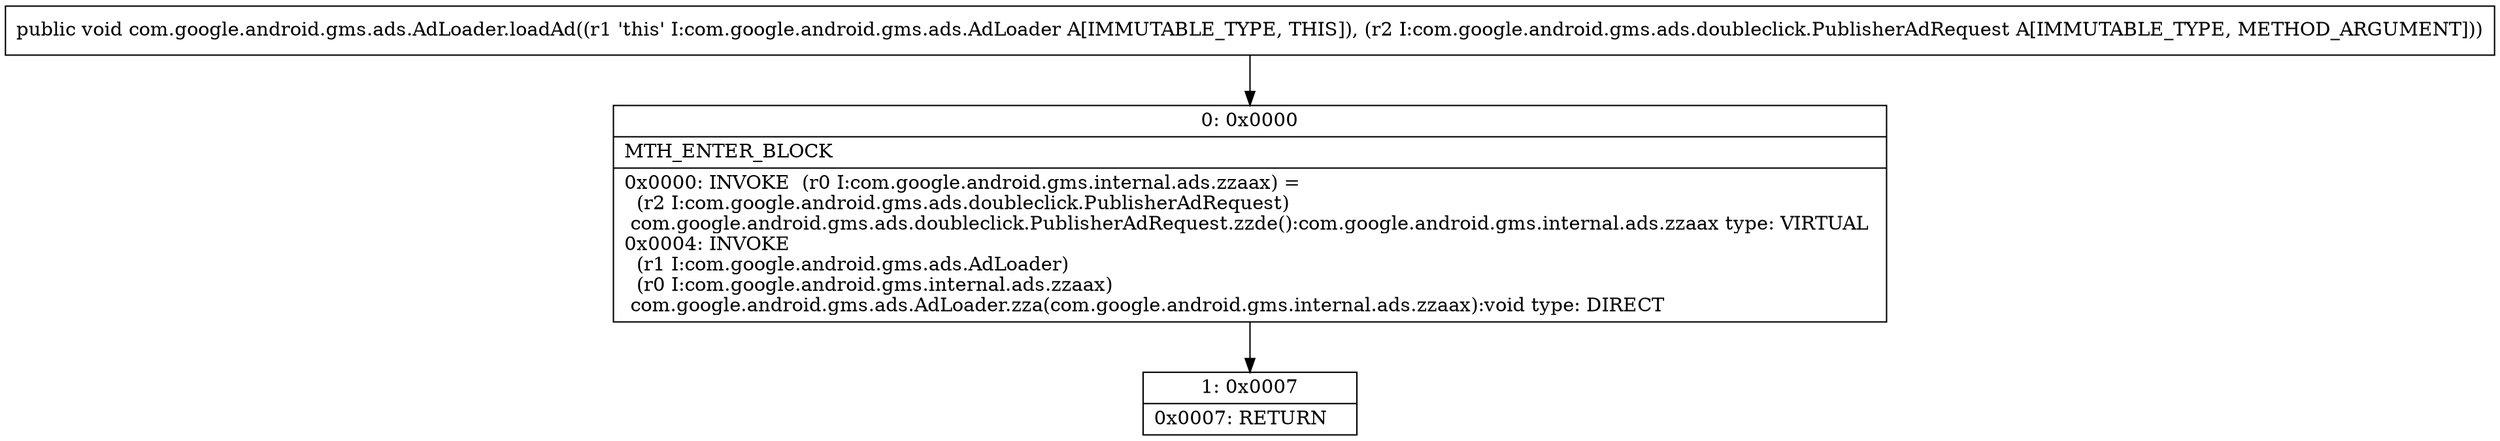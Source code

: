 digraph "CFG forcom.google.android.gms.ads.AdLoader.loadAd(Lcom\/google\/android\/gms\/ads\/doubleclick\/PublisherAdRequest;)V" {
Node_0 [shape=record,label="{0\:\ 0x0000|MTH_ENTER_BLOCK\l|0x0000: INVOKE  (r0 I:com.google.android.gms.internal.ads.zzaax) = \l  (r2 I:com.google.android.gms.ads.doubleclick.PublisherAdRequest)\l com.google.android.gms.ads.doubleclick.PublisherAdRequest.zzde():com.google.android.gms.internal.ads.zzaax type: VIRTUAL \l0x0004: INVOKE  \l  (r1 I:com.google.android.gms.ads.AdLoader)\l  (r0 I:com.google.android.gms.internal.ads.zzaax)\l com.google.android.gms.ads.AdLoader.zza(com.google.android.gms.internal.ads.zzaax):void type: DIRECT \l}"];
Node_1 [shape=record,label="{1\:\ 0x0007|0x0007: RETURN   \l}"];
MethodNode[shape=record,label="{public void com.google.android.gms.ads.AdLoader.loadAd((r1 'this' I:com.google.android.gms.ads.AdLoader A[IMMUTABLE_TYPE, THIS]), (r2 I:com.google.android.gms.ads.doubleclick.PublisherAdRequest A[IMMUTABLE_TYPE, METHOD_ARGUMENT])) }"];
MethodNode -> Node_0;
Node_0 -> Node_1;
}

